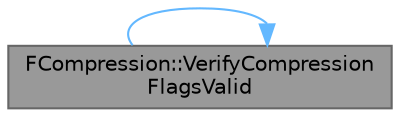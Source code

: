 digraph "FCompression::VerifyCompressionFlagsValid"
{
 // INTERACTIVE_SVG=YES
 // LATEX_PDF_SIZE
  bgcolor="transparent";
  edge [fontname=Helvetica,fontsize=10,labelfontname=Helvetica,labelfontsize=10];
  node [fontname=Helvetica,fontsize=10,shape=box,height=0.2,width=0.4];
  rankdir="LR";
  Node1 [id="Node000001",label="FCompression::VerifyCompression\lFlagsValid",height=0.2,width=0.4,color="gray40", fillcolor="grey60", style="filled", fontcolor="black",tooltip="Verifies if the passed in value represents valid compression flags."];
  Node1 -> Node1 [id="edge1_Node000001_Node000001",color="steelblue1",style="solid",tooltip=" "];
}
